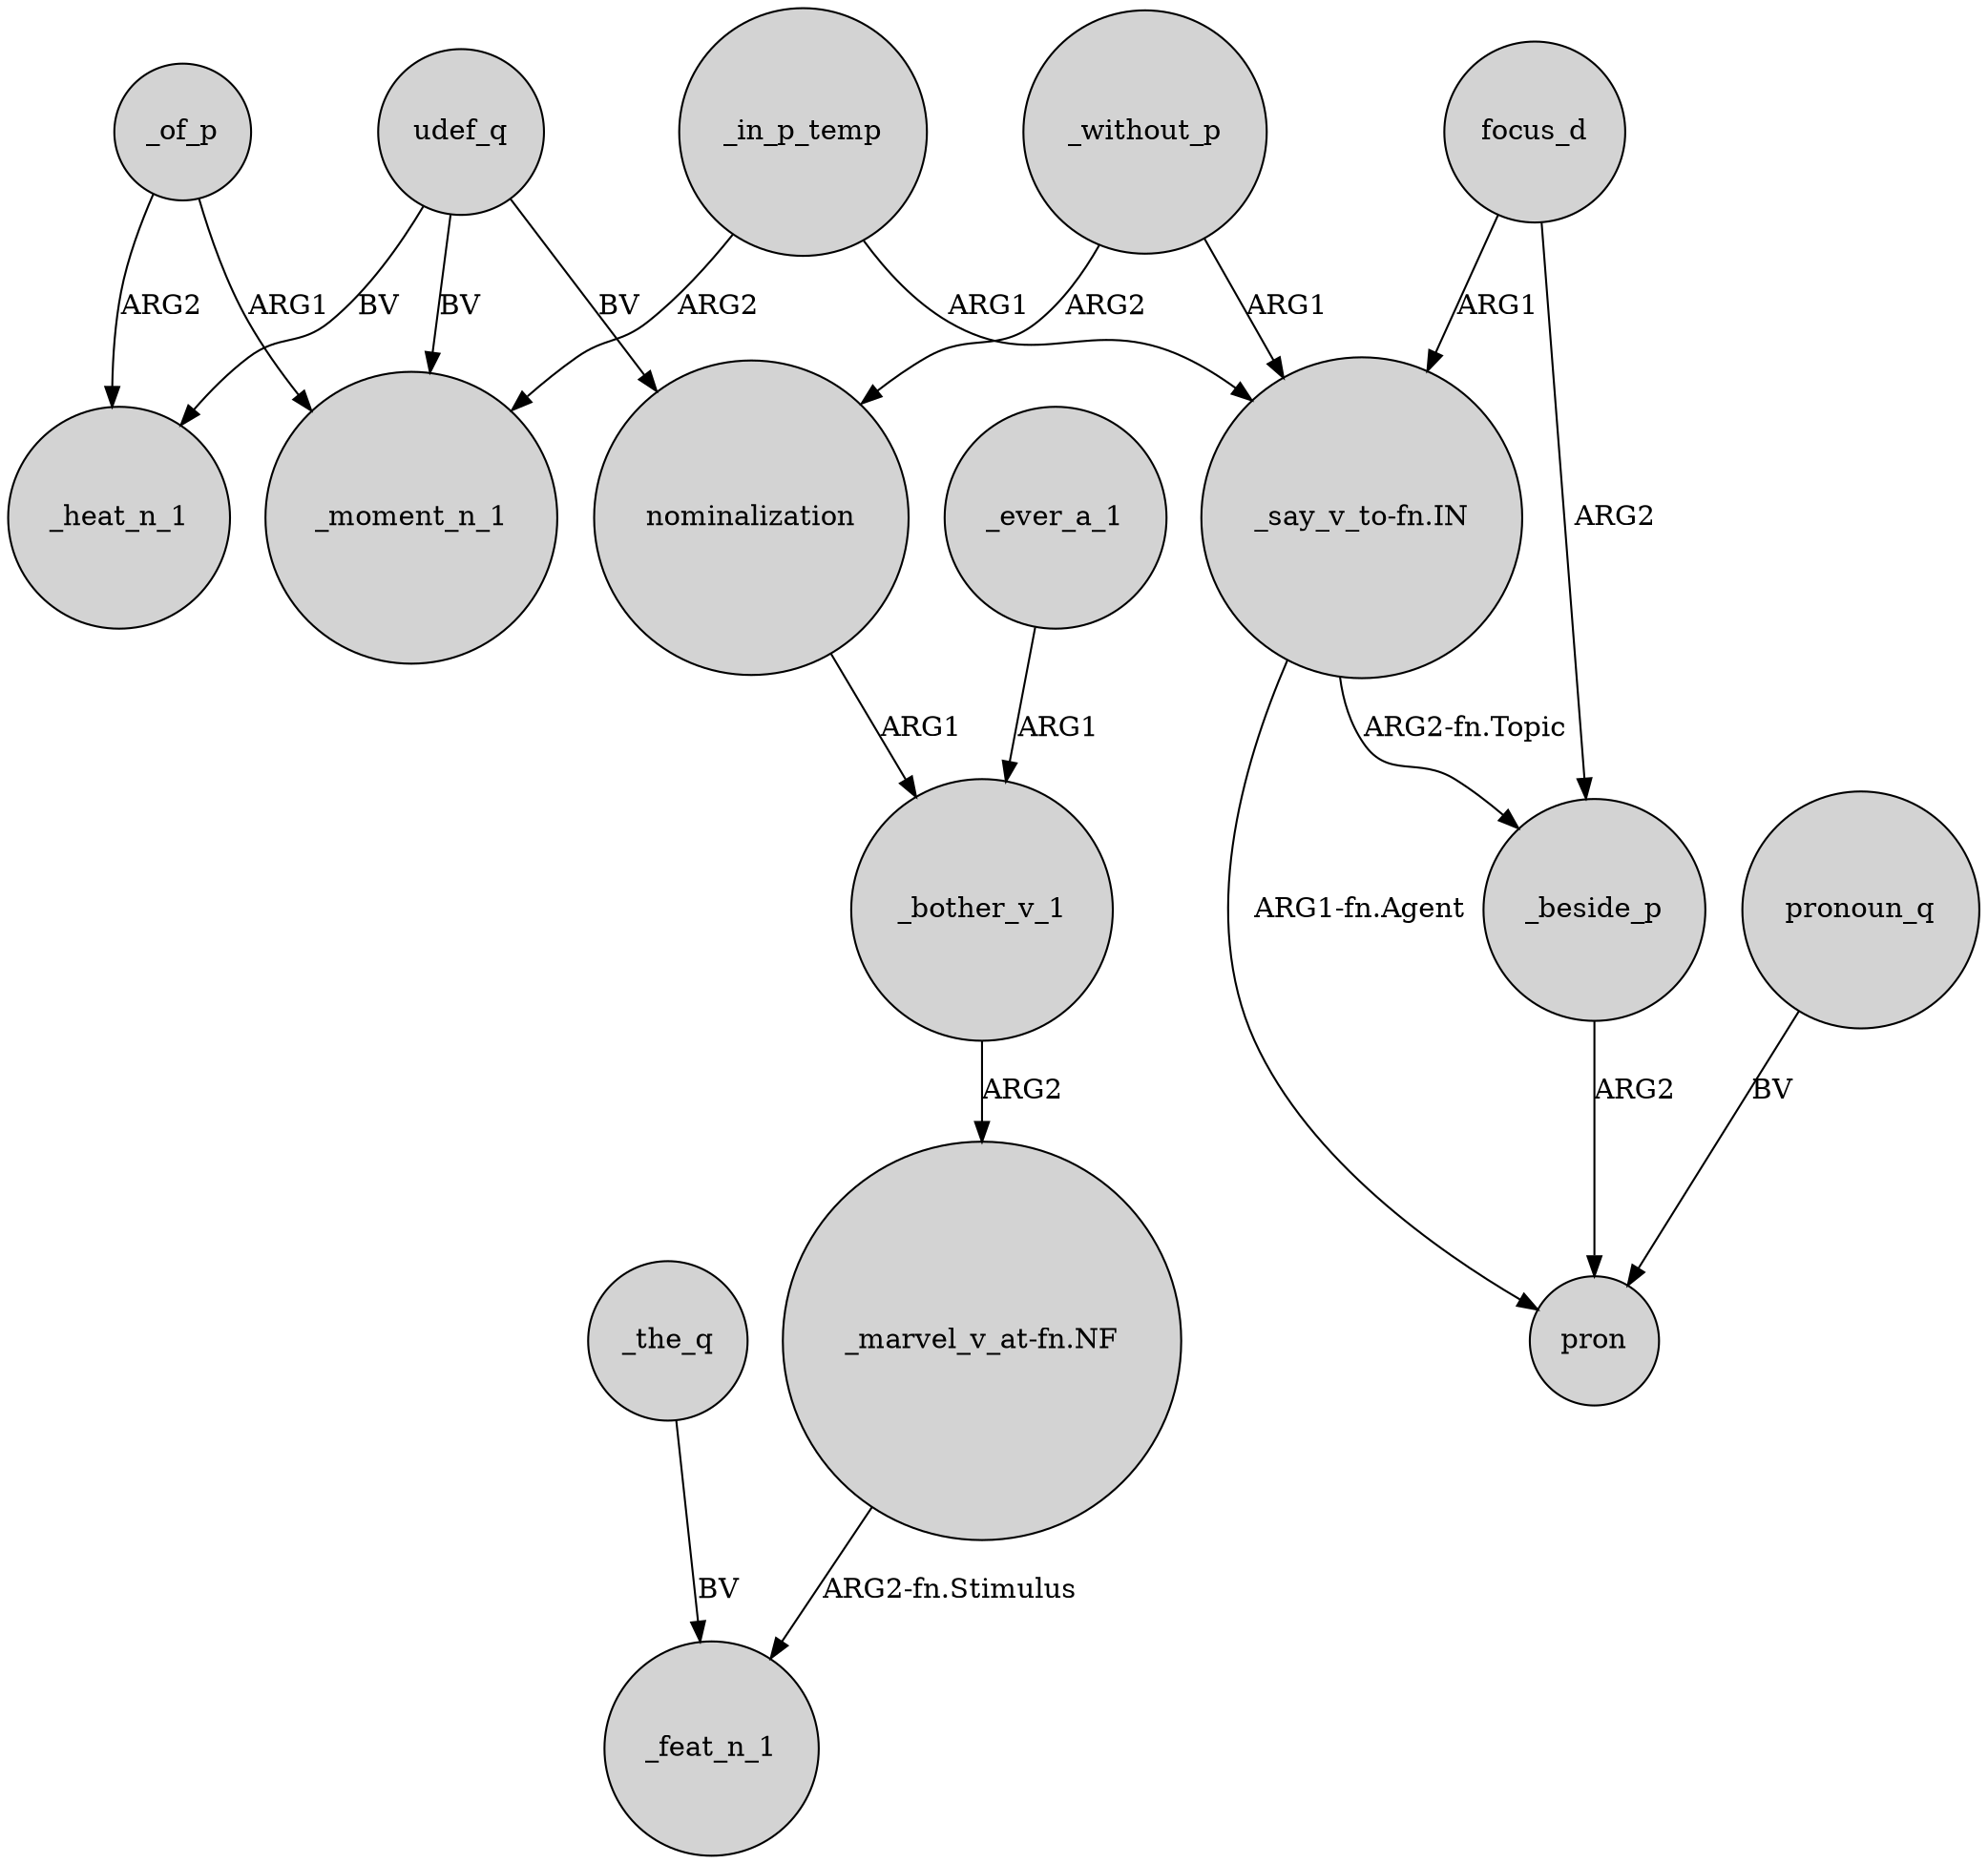 digraph {
	node [shape=circle style=filled]
	"_marvel_v_at-fn.NF" -> _feat_n_1 [label="ARG2-fn.Stimulus"]
	_bother_v_1 -> "_marvel_v_at-fn.NF" [label=ARG2]
	focus_d -> _beside_p [label=ARG2]
	_the_q -> _feat_n_1 [label=BV]
	"_say_v_to-fn.IN" -> _beside_p [label="ARG2-fn.Topic"]
	_of_p -> _moment_n_1 [label=ARG1]
	_in_p_temp -> _moment_n_1 [label=ARG2]
	udef_q -> _heat_n_1 [label=BV]
	pronoun_q -> pron [label=BV]
	_without_p -> "_say_v_to-fn.IN" [label=ARG1]
	nominalization -> _bother_v_1 [label=ARG1]
	udef_q -> nominalization [label=BV]
	_of_p -> _heat_n_1 [label=ARG2]
	_in_p_temp -> "_say_v_to-fn.IN" [label=ARG1]
	_without_p -> nominalization [label=ARG2]
	"_say_v_to-fn.IN" -> pron [label="ARG1-fn.Agent"]
	udef_q -> _moment_n_1 [label=BV]
	_beside_p -> pron [label=ARG2]
	focus_d -> "_say_v_to-fn.IN" [label=ARG1]
	_ever_a_1 -> _bother_v_1 [label=ARG1]
}
